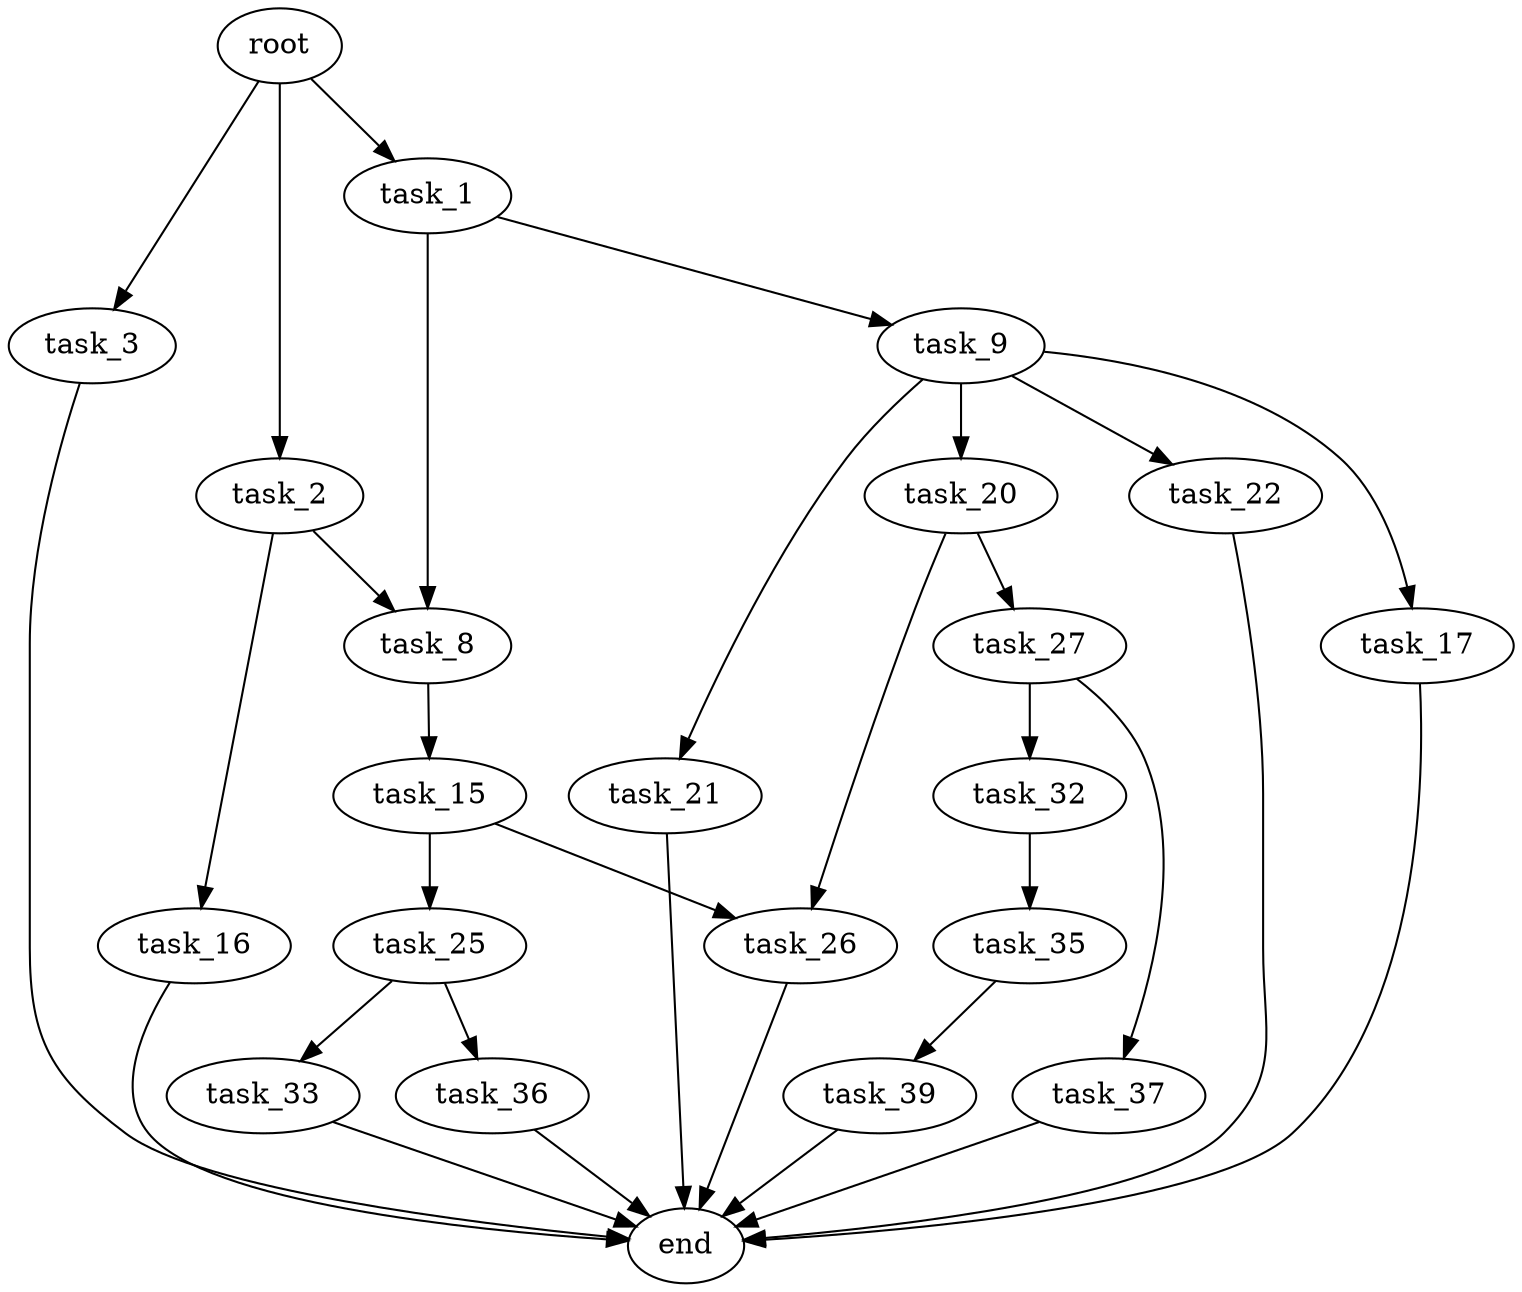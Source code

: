digraph G {
  root [size="0.000000"];
  task_1 [size="31897497306.000000"];
  task_2 [size="68719476736.000000"];
  task_3 [size="1418071637.000000"];
  task_8 [size="27621749380.000000"];
  task_9 [size="8050048115.000000"];
  task_15 [size="21607610579.000000"];
  task_16 [size="211332574608.000000"];
  task_17 [size="782757789696.000000"];
  task_20 [size="9247658697.000000"];
  task_21 [size="13542563501.000000"];
  task_22 [size="487201426766.000000"];
  task_25 [size="231928233984.000000"];
  task_26 [size="160125647983.000000"];
  task_27 [size="8825393094.000000"];
  task_32 [size="961269265467.000000"];
  task_33 [size="1073741824000.000000"];
  task_35 [size="12386317603.000000"];
  task_36 [size="16111704748.000000"];
  task_37 [size="6435105316.000000"];
  task_39 [size="59910972449.000000"];
  end [size="0.000000"];

  root -> task_1 [size="1.000000"];
  root -> task_2 [size="1.000000"];
  root -> task_3 [size="1.000000"];
  task_1 -> task_8 [size="536870912.000000"];
  task_1 -> task_9 [size="536870912.000000"];
  task_2 -> task_8 [size="134217728.000000"];
  task_2 -> task_16 [size="134217728.000000"];
  task_3 -> end [size="1.000000"];
  task_8 -> task_15 [size="134217728.000000"];
  task_9 -> task_17 [size="209715200.000000"];
  task_9 -> task_20 [size="209715200.000000"];
  task_9 -> task_21 [size="209715200.000000"];
  task_9 -> task_22 [size="209715200.000000"];
  task_15 -> task_25 [size="33554432.000000"];
  task_15 -> task_26 [size="33554432.000000"];
  task_16 -> end [size="1.000000"];
  task_17 -> end [size="1.000000"];
  task_20 -> task_26 [size="209715200.000000"];
  task_20 -> task_27 [size="209715200.000000"];
  task_21 -> end [size="1.000000"];
  task_22 -> end [size="1.000000"];
  task_25 -> task_33 [size="301989888.000000"];
  task_25 -> task_36 [size="301989888.000000"];
  task_26 -> end [size="1.000000"];
  task_27 -> task_32 [size="209715200.000000"];
  task_27 -> task_37 [size="209715200.000000"];
  task_32 -> task_35 [size="679477248.000000"];
  task_33 -> end [size="1.000000"];
  task_35 -> task_39 [size="209715200.000000"];
  task_36 -> end [size="1.000000"];
  task_37 -> end [size="1.000000"];
  task_39 -> end [size="1.000000"];
}
